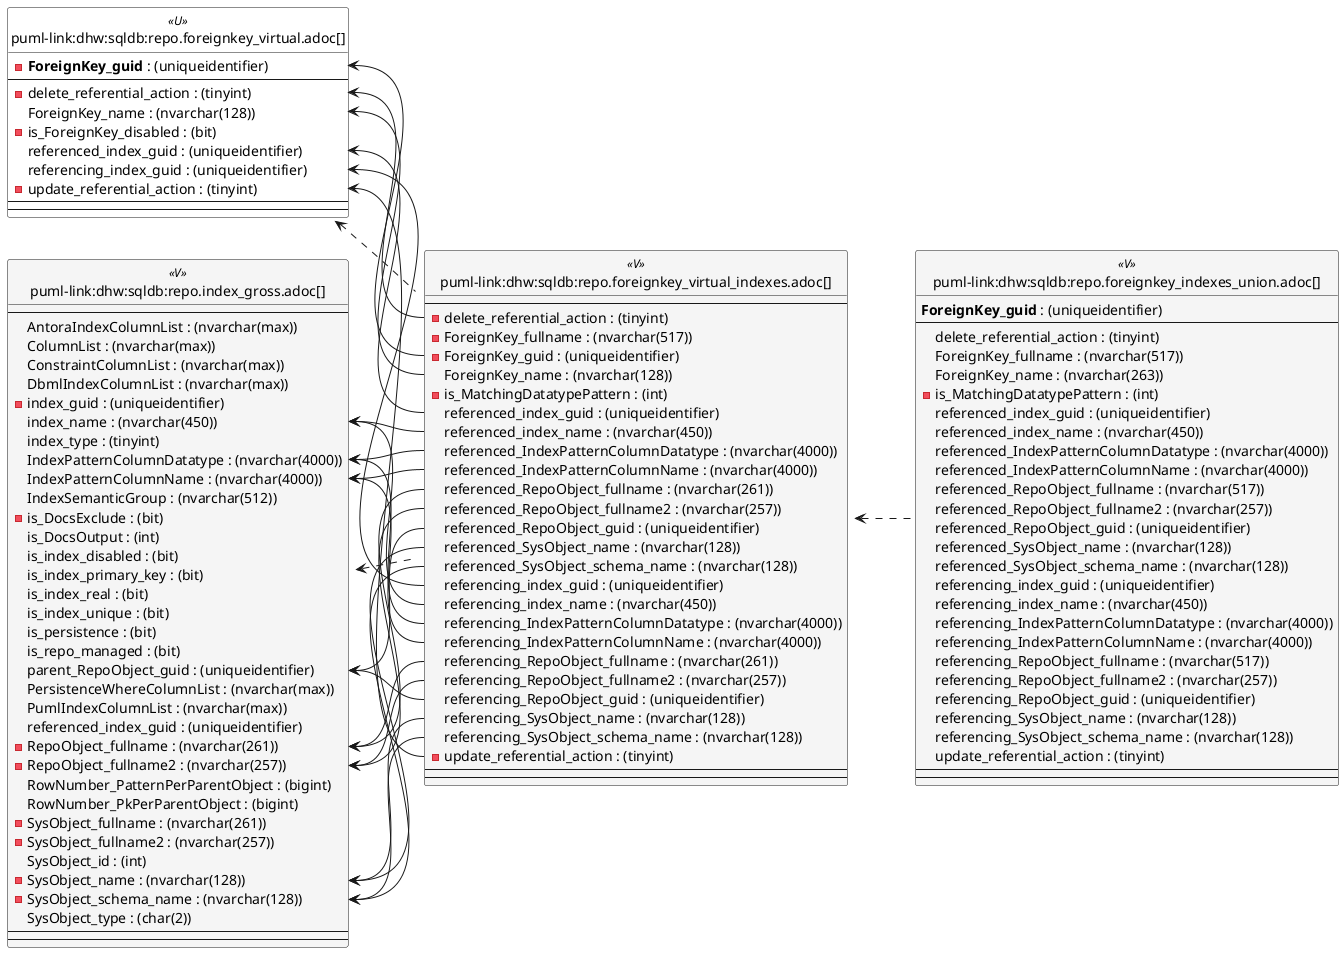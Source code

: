 @startuml
left to right direction
'top to bottom direction
hide circle
'avoide "." issues:
set namespaceSeparator none


skinparam class {
  BackgroundColor White
  BackgroundColor<<FN>> Yellow
  BackgroundColor<<FS>> Yellow
  BackgroundColor<<FT>> LightGray
  BackgroundColor<<IF>> Yellow
  BackgroundColor<<IS>> Yellow
  BackgroundColor<<P>> Aqua
  BackgroundColor<<PC>> Aqua
  BackgroundColor<<SN>> Yellow
  BackgroundColor<<SO>> SlateBlue
  BackgroundColor<<TF>> LightGray
  BackgroundColor<<TR>> Tomato
  BackgroundColor<<U>> White
  BackgroundColor<<V>> WhiteSmoke
  BackgroundColor<<X>> Aqua
  BackgroundColor<<external>> AliceBlue
}


entity "puml-link:dhw:sqldb:repo.foreignkey_indexes_union.adoc[]" as repo.ForeignKey_Indexes_union << V >> {
  **ForeignKey_guid** : (uniqueidentifier)
  --
  delete_referential_action : (tinyint)
  ForeignKey_fullname : (nvarchar(517))
  ForeignKey_name : (nvarchar(263))
  - is_MatchingDatatypePattern : (int)
  referenced_index_guid : (uniqueidentifier)
  referenced_index_name : (nvarchar(450))
  referenced_IndexPatternColumnDatatype : (nvarchar(4000))
  referenced_IndexPatternColumnName : (nvarchar(4000))
  referenced_RepoObject_fullname : (nvarchar(517))
  referenced_RepoObject_fullname2 : (nvarchar(257))
  referenced_RepoObject_guid : (uniqueidentifier)
  referenced_SysObject_name : (nvarchar(128))
  referenced_SysObject_schema_name : (nvarchar(128))
  referencing_index_guid : (uniqueidentifier)
  referencing_index_name : (nvarchar(450))
  referencing_IndexPatternColumnDatatype : (nvarchar(4000))
  referencing_IndexPatternColumnName : (nvarchar(4000))
  referencing_RepoObject_fullname : (nvarchar(517))
  referencing_RepoObject_fullname2 : (nvarchar(257))
  referencing_RepoObject_guid : (uniqueidentifier)
  referencing_SysObject_name : (nvarchar(128))
  referencing_SysObject_schema_name : (nvarchar(128))
  update_referential_action : (tinyint)
  --
  --
}

entity "puml-link:dhw:sqldb:repo.foreignkey_virtual.adoc[]" as repo.ForeignKey_virtual << U >> {
  - **ForeignKey_guid** : (uniqueidentifier)
  --
  - delete_referential_action : (tinyint)
  ForeignKey_name : (nvarchar(128))
  - is_ForeignKey_disabled : (bit)
  referenced_index_guid : (uniqueidentifier)
  referencing_index_guid : (uniqueidentifier)
  - update_referential_action : (tinyint)
  --
  --
}

entity "puml-link:dhw:sqldb:repo.foreignkey_virtual_indexes.adoc[]" as repo.ForeignKey_virtual_Indexes << V >> {
  --
  - delete_referential_action : (tinyint)
  - ForeignKey_fullname : (nvarchar(517))
  - ForeignKey_guid : (uniqueidentifier)
  ForeignKey_name : (nvarchar(128))
  - is_MatchingDatatypePattern : (int)
  referenced_index_guid : (uniqueidentifier)
  referenced_index_name : (nvarchar(450))
  referenced_IndexPatternColumnDatatype : (nvarchar(4000))
  referenced_IndexPatternColumnName : (nvarchar(4000))
  referenced_RepoObject_fullname : (nvarchar(261))
  referenced_RepoObject_fullname2 : (nvarchar(257))
  referenced_RepoObject_guid : (uniqueidentifier)
  referenced_SysObject_name : (nvarchar(128))
  referenced_SysObject_schema_name : (nvarchar(128))
  referencing_index_guid : (uniqueidentifier)
  referencing_index_name : (nvarchar(450))
  referencing_IndexPatternColumnDatatype : (nvarchar(4000))
  referencing_IndexPatternColumnName : (nvarchar(4000))
  referencing_RepoObject_fullname : (nvarchar(261))
  referencing_RepoObject_fullname2 : (nvarchar(257))
  referencing_RepoObject_guid : (uniqueidentifier)
  referencing_SysObject_name : (nvarchar(128))
  referencing_SysObject_schema_name : (nvarchar(128))
  - update_referential_action : (tinyint)
  --
  --
}

entity "puml-link:dhw:sqldb:repo.index_gross.adoc[]" as repo.Index_gross << V >> {
  --
  AntoraIndexColumnList : (nvarchar(max))
  ColumnList : (nvarchar(max))
  ConstraintColumnList : (nvarchar(max))
  DbmlIndexColumnList : (nvarchar(max))
  - index_guid : (uniqueidentifier)
  index_name : (nvarchar(450))
  index_type : (tinyint)
  IndexPatternColumnDatatype : (nvarchar(4000))
  IndexPatternColumnName : (nvarchar(4000))
  IndexSemanticGroup : (nvarchar(512))
  - is_DocsExclude : (bit)
  is_DocsOutput : (int)
  is_index_disabled : (bit)
  is_index_primary_key : (bit)
  is_index_real : (bit)
  is_index_unique : (bit)
  is_persistence : (bit)
  is_repo_managed : (bit)
  parent_RepoObject_guid : (uniqueidentifier)
  PersistenceWhereColumnList : (nvarchar(max))
  PumlIndexColumnList : (nvarchar(max))
  referenced_index_guid : (uniqueidentifier)
  - RepoObject_fullname : (nvarchar(261))
  - RepoObject_fullname2 : (nvarchar(257))
  RowNumber_PatternPerParentObject : (bigint)
  RowNumber_PkPerParentObject : (bigint)
  - SysObject_fullname : (nvarchar(261))
  - SysObject_fullname2 : (nvarchar(257))
  SysObject_id : (int)
  - SysObject_name : (nvarchar(128))
  - SysObject_schema_name : (nvarchar(128))
  SysObject_type : (char(2))
  --
  --
}

repo.ForeignKey_virtual <.. repo.ForeignKey_virtual_Indexes
repo.ForeignKey_virtual_Indexes <.. repo.ForeignKey_Indexes_union
repo.Index_gross <.. repo.ForeignKey_virtual_Indexes
"repo.ForeignKey_virtual::delete_referential_action" <-- "repo.ForeignKey_virtual_Indexes::delete_referential_action"
"repo.ForeignKey_virtual::ForeignKey_guid" <-- "repo.ForeignKey_virtual_Indexes::ForeignKey_guid"
"repo.ForeignKey_virtual::ForeignKey_name" <-- "repo.ForeignKey_virtual_Indexes::ForeignKey_name"
"repo.ForeignKey_virtual::referenced_index_guid" <-- "repo.ForeignKey_virtual_Indexes::referenced_index_guid"
"repo.ForeignKey_virtual::referencing_index_guid" <-- "repo.ForeignKey_virtual_Indexes::referencing_index_guid"
"repo.ForeignKey_virtual::update_referential_action" <-- "repo.ForeignKey_virtual_Indexes::update_referential_action"
"repo.Index_gross::index_name" <-- "repo.ForeignKey_virtual_Indexes::referenced_index_name"
"repo.Index_gross::index_name" <-- "repo.ForeignKey_virtual_Indexes::referencing_index_name"
"repo.Index_gross::IndexPatternColumnDatatype" <-- "repo.ForeignKey_virtual_Indexes::referenced_IndexPatternColumnDatatype"
"repo.Index_gross::IndexPatternColumnDatatype" <-- "repo.ForeignKey_virtual_Indexes::referencing_IndexPatternColumnDatatype"
"repo.Index_gross::IndexPatternColumnName" <-- "repo.ForeignKey_virtual_Indexes::referenced_IndexPatternColumnName"
"repo.Index_gross::IndexPatternColumnName" <-- "repo.ForeignKey_virtual_Indexes::referencing_IndexPatternColumnName"
"repo.Index_gross::parent_RepoObject_guid" <-- "repo.ForeignKey_virtual_Indexes::referenced_RepoObject_guid"
"repo.Index_gross::parent_RepoObject_guid" <-- "repo.ForeignKey_virtual_Indexes::referencing_RepoObject_guid"
"repo.Index_gross::RepoObject_fullname" <-- "repo.ForeignKey_virtual_Indexes::referenced_RepoObject_fullname"
"repo.Index_gross::RepoObject_fullname" <-- "repo.ForeignKey_virtual_Indexes::referencing_RepoObject_fullname"
"repo.Index_gross::RepoObject_fullname2" <-- "repo.ForeignKey_virtual_Indexes::referenced_RepoObject_fullname2"
"repo.Index_gross::RepoObject_fullname2" <-- "repo.ForeignKey_virtual_Indexes::referencing_RepoObject_fullname2"
"repo.Index_gross::SysObject_name" <-- "repo.ForeignKey_virtual_Indexes::referenced_SysObject_name"
"repo.Index_gross::SysObject_name" <-- "repo.ForeignKey_virtual_Indexes::referencing_SysObject_name"
"repo.Index_gross::SysObject_schema_name" <-- "repo.ForeignKey_virtual_Indexes::referenced_SysObject_schema_name"
"repo.Index_gross::SysObject_schema_name" <-- "repo.ForeignKey_virtual_Indexes::referencing_SysObject_schema_name"
@enduml

